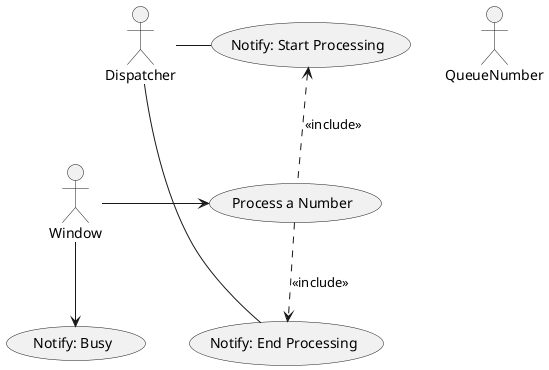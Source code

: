 @startuml



actor Dispatcher
actor Window
actor QueueNumber

(Process a Number) as PAN
(Notify: Busy) as Busy
(Notify: Start Processing) as SOP
(Notify: End Processing) as EOP
PAN .up.> SOP: <<include>>
PAN .down.> EOP: <<include>>


Window -> PAN
Window --> Busy

Dispatcher - SOP
Dispatcher - EOP


@enduml
